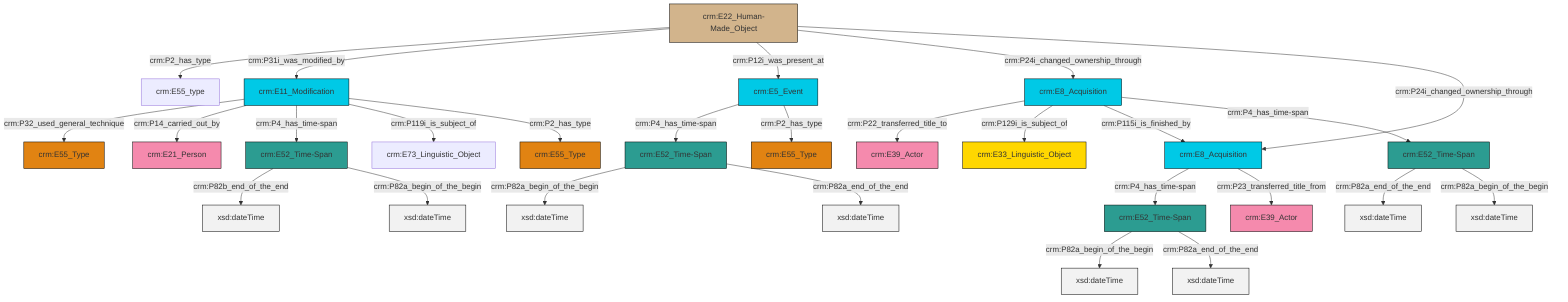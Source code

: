 graph TD
classDef Literal fill:#f2f2f2,stroke:#000000;
classDef CRM_Entity fill:#FFFFFF,stroke:#000000;
classDef Temporal_Entity fill:#00C9E6, stroke:#000000;
classDef Type fill:#E18312, stroke:#000000;
classDef Time-Span fill:#2C9C91, stroke:#000000;
classDef Appellation fill:#FFEB7F, stroke:#000000;
classDef Place fill:#008836, stroke:#000000;
classDef Persistent_Item fill:#B266B2, stroke:#000000;
classDef Conceptual_Object fill:#FFD700, stroke:#000000;
classDef Physical_Thing fill:#D2B48C, stroke:#000000;
classDef Actor fill:#f58aad, stroke:#000000;
classDef PC_Classes fill:#4ce600, stroke:#000000;
classDef Multi fill:#cccccc,stroke:#000000;

2["crm:E52_Time-Span"]:::Time-Span -->|crm:P82b_end_of_the_end| 3[xsd:dateTime]:::Literal
4["crm:E11_Modification"]:::Temporal_Entity -->|crm:P32_used_general_technique| 5["crm:E55_Type"]:::Type
8["crm:E52_Time-Span"]:::Time-Span -->|crm:P82a_begin_of_the_begin| 9[xsd:dateTime]:::Literal
4["crm:E11_Modification"]:::Temporal_Entity -->|crm:P14_carried_out_by| 10["crm:E21_Person"]:::Actor
11["crm:E22_Human-Made_Object"]:::Physical_Thing -->|crm:P2_has_type| 6["crm:E55_type"]:::Default
11["crm:E22_Human-Made_Object"]:::Physical_Thing -->|crm:P31i_was_modified_by| 4["crm:E11_Modification"]:::Temporal_Entity
13["crm:E8_Acquisition"]:::Temporal_Entity -->|crm:P4_has_time-span| 14["crm:E52_Time-Span"]:::Time-Span
4["crm:E11_Modification"]:::Temporal_Entity -->|crm:P4_has_time-span| 2["crm:E52_Time-Span"]:::Time-Span
4["crm:E11_Modification"]:::Temporal_Entity -->|crm:P119i_is_subject_of| 16["crm:E73_Linguistic_Object"]:::Default
19["crm:E8_Acquisition"]:::Temporal_Entity -->|crm:P22_transferred_title_to| 20["crm:E39_Actor"]:::Actor
19["crm:E8_Acquisition"]:::Temporal_Entity -->|crm:P129i_is_subject_of| 30["crm:E33_Linguistic_Object"]:::Conceptual_Object
14["crm:E52_Time-Span"]:::Time-Span -->|crm:P82a_begin_of_the_begin| 31[xsd:dateTime]:::Literal
19["crm:E8_Acquisition"]:::Temporal_Entity -->|crm:P115i_is_finished_by| 13["crm:E8_Acquisition"]:::Temporal_Entity
11["crm:E22_Human-Made_Object"]:::Physical_Thing -->|crm:P12i_was_present_at| 24["crm:E5_Event"]:::Temporal_Entity
28["crm:E52_Time-Span"]:::Time-Span -->|crm:P82a_end_of_the_end| 33[xsd:dateTime]:::Literal
11["crm:E22_Human-Made_Object"]:::Physical_Thing -->|crm:P24i_changed_ownership_through| 19["crm:E8_Acquisition"]:::Temporal_Entity
11["crm:E22_Human-Made_Object"]:::Physical_Thing -->|crm:P24i_changed_ownership_through| 13["crm:E8_Acquisition"]:::Temporal_Entity
14["crm:E52_Time-Span"]:::Time-Span -->|crm:P82a_end_of_the_end| 34[xsd:dateTime]:::Literal
2["crm:E52_Time-Span"]:::Time-Span -->|crm:P82a_begin_of_the_begin| 35[xsd:dateTime]:::Literal
19["crm:E8_Acquisition"]:::Temporal_Entity -->|crm:P4_has_time-span| 28["crm:E52_Time-Span"]:::Time-Span
24["crm:E5_Event"]:::Temporal_Entity -->|crm:P4_has_time-span| 8["crm:E52_Time-Span"]:::Time-Span
8["crm:E52_Time-Span"]:::Time-Span -->|crm:P82a_end_of_the_end| 39[xsd:dateTime]:::Literal
13["crm:E8_Acquisition"]:::Temporal_Entity -->|crm:P23_transferred_title_from| 37["crm:E39_Actor"]:::Actor
24["crm:E5_Event"]:::Temporal_Entity -->|crm:P2_has_type| 21["crm:E55_Type"]:::Type
4["crm:E11_Modification"]:::Temporal_Entity -->|crm:P2_has_type| 0["crm:E55_Type"]:::Type
28["crm:E52_Time-Span"]:::Time-Span -->|crm:P82a_begin_of_the_begin| 42[xsd:dateTime]:::Literal